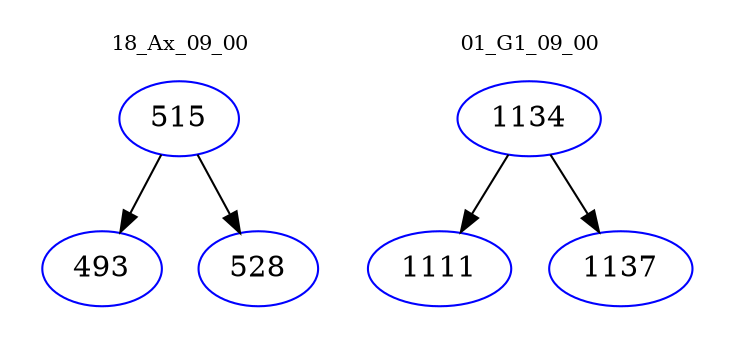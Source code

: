 digraph{
subgraph cluster_0 {
color = white
label = "18_Ax_09_00";
fontsize=10;
T0_515 [label="515", color="blue"]
T0_515 -> T0_493 [color="black"]
T0_493 [label="493", color="blue"]
T0_515 -> T0_528 [color="black"]
T0_528 [label="528", color="blue"]
}
subgraph cluster_1 {
color = white
label = "01_G1_09_00";
fontsize=10;
T1_1134 [label="1134", color="blue"]
T1_1134 -> T1_1111 [color="black"]
T1_1111 [label="1111", color="blue"]
T1_1134 -> T1_1137 [color="black"]
T1_1137 [label="1137", color="blue"]
}
}
